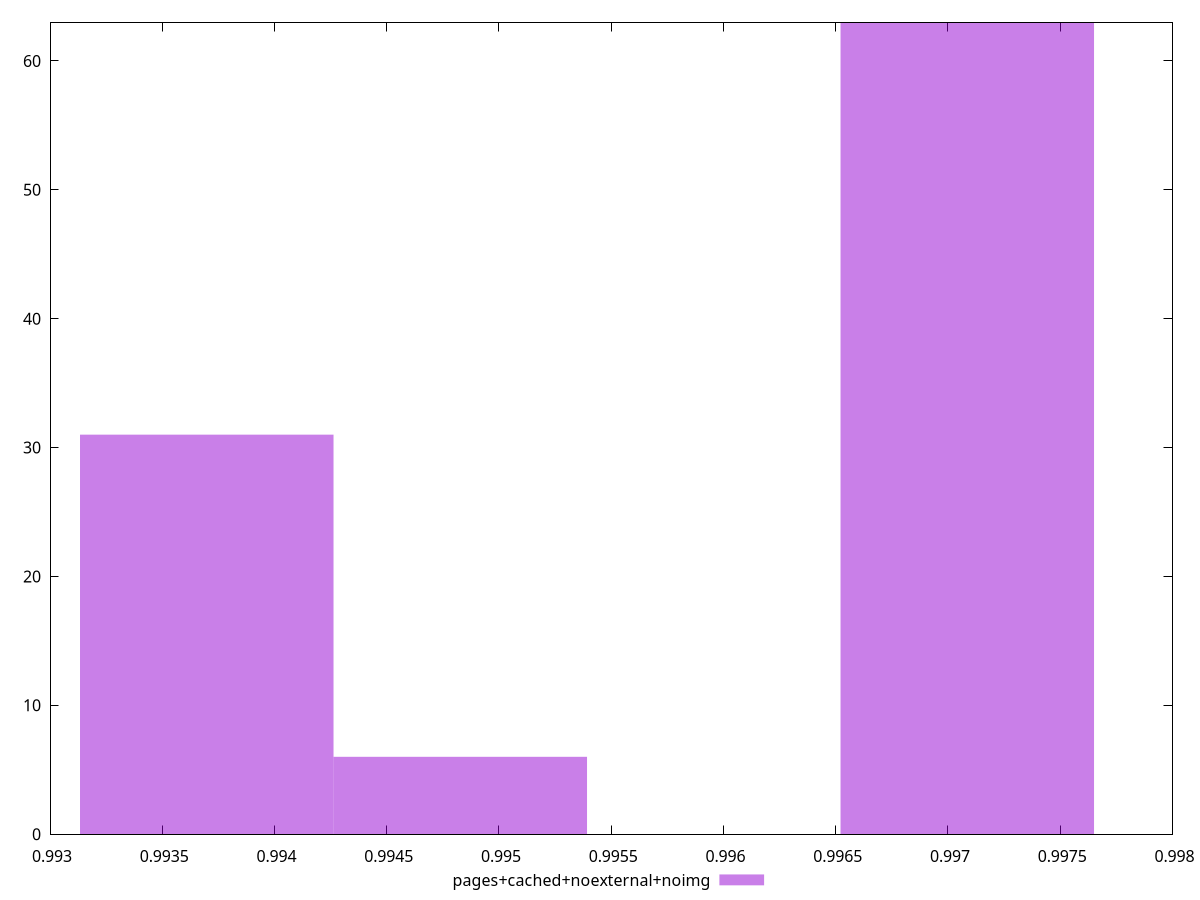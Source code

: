 $_pagesCachedNoexternalNoimg <<EOF
0.9970858777928037 63
0.9936982700539833 31
0.9948274726335901 6
EOF
set key outside below
set terminal pngcairo
set output "report_00005_2020-11-02T22-26-11.212Z/interactive/pages+cached+noexternal+noimg//hist.png"
set yrange [0:63]
set boxwidth 0.0011292025796067991
set style fill transparent solid 0.5 noborder
plot $_pagesCachedNoexternalNoimg title "pages+cached+noexternal+noimg" with boxes ,